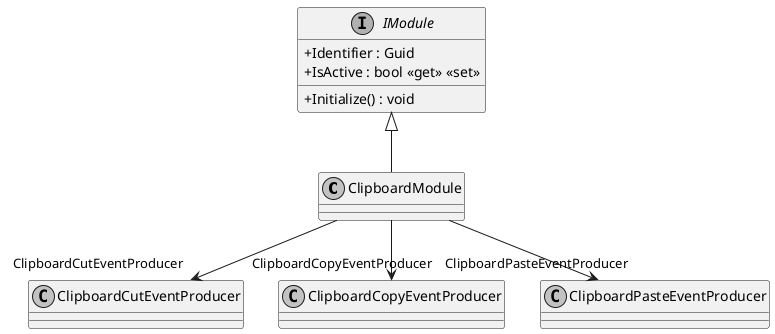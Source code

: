 @startuml
skinparam monochrome true
skinparam classAttributeIconSize 0

class ClipboardModule {
}


interface IModule {
    + Identifier : Guid
    + IsActive : bool <<get>> <<set>>
    + Initialize() : void
}

IModule <|-- ClipboardModule
ClipboardModule --> "  ClipboardCutEventProducer" ClipboardCutEventProducer
ClipboardModule --> "ClipboardCopyEventProducer" ClipboardCopyEventProducer
ClipboardModule --> "   ClipboardPasteEventProducer" ClipboardPasteEventProducer
@enduml
